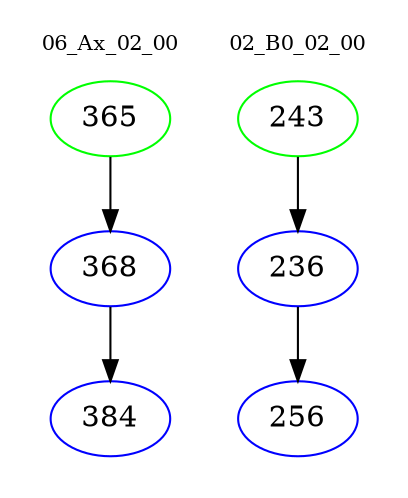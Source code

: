 digraph{
subgraph cluster_0 {
color = white
label = "06_Ax_02_00";
fontsize=10;
T0_365 [label="365", color="green"]
T0_365 -> T0_368 [color="black"]
T0_368 [label="368", color="blue"]
T0_368 -> T0_384 [color="black"]
T0_384 [label="384", color="blue"]
}
subgraph cluster_1 {
color = white
label = "02_B0_02_00";
fontsize=10;
T1_243 [label="243", color="green"]
T1_243 -> T1_236 [color="black"]
T1_236 [label="236", color="blue"]
T1_236 -> T1_256 [color="black"]
T1_256 [label="256", color="blue"]
}
}
